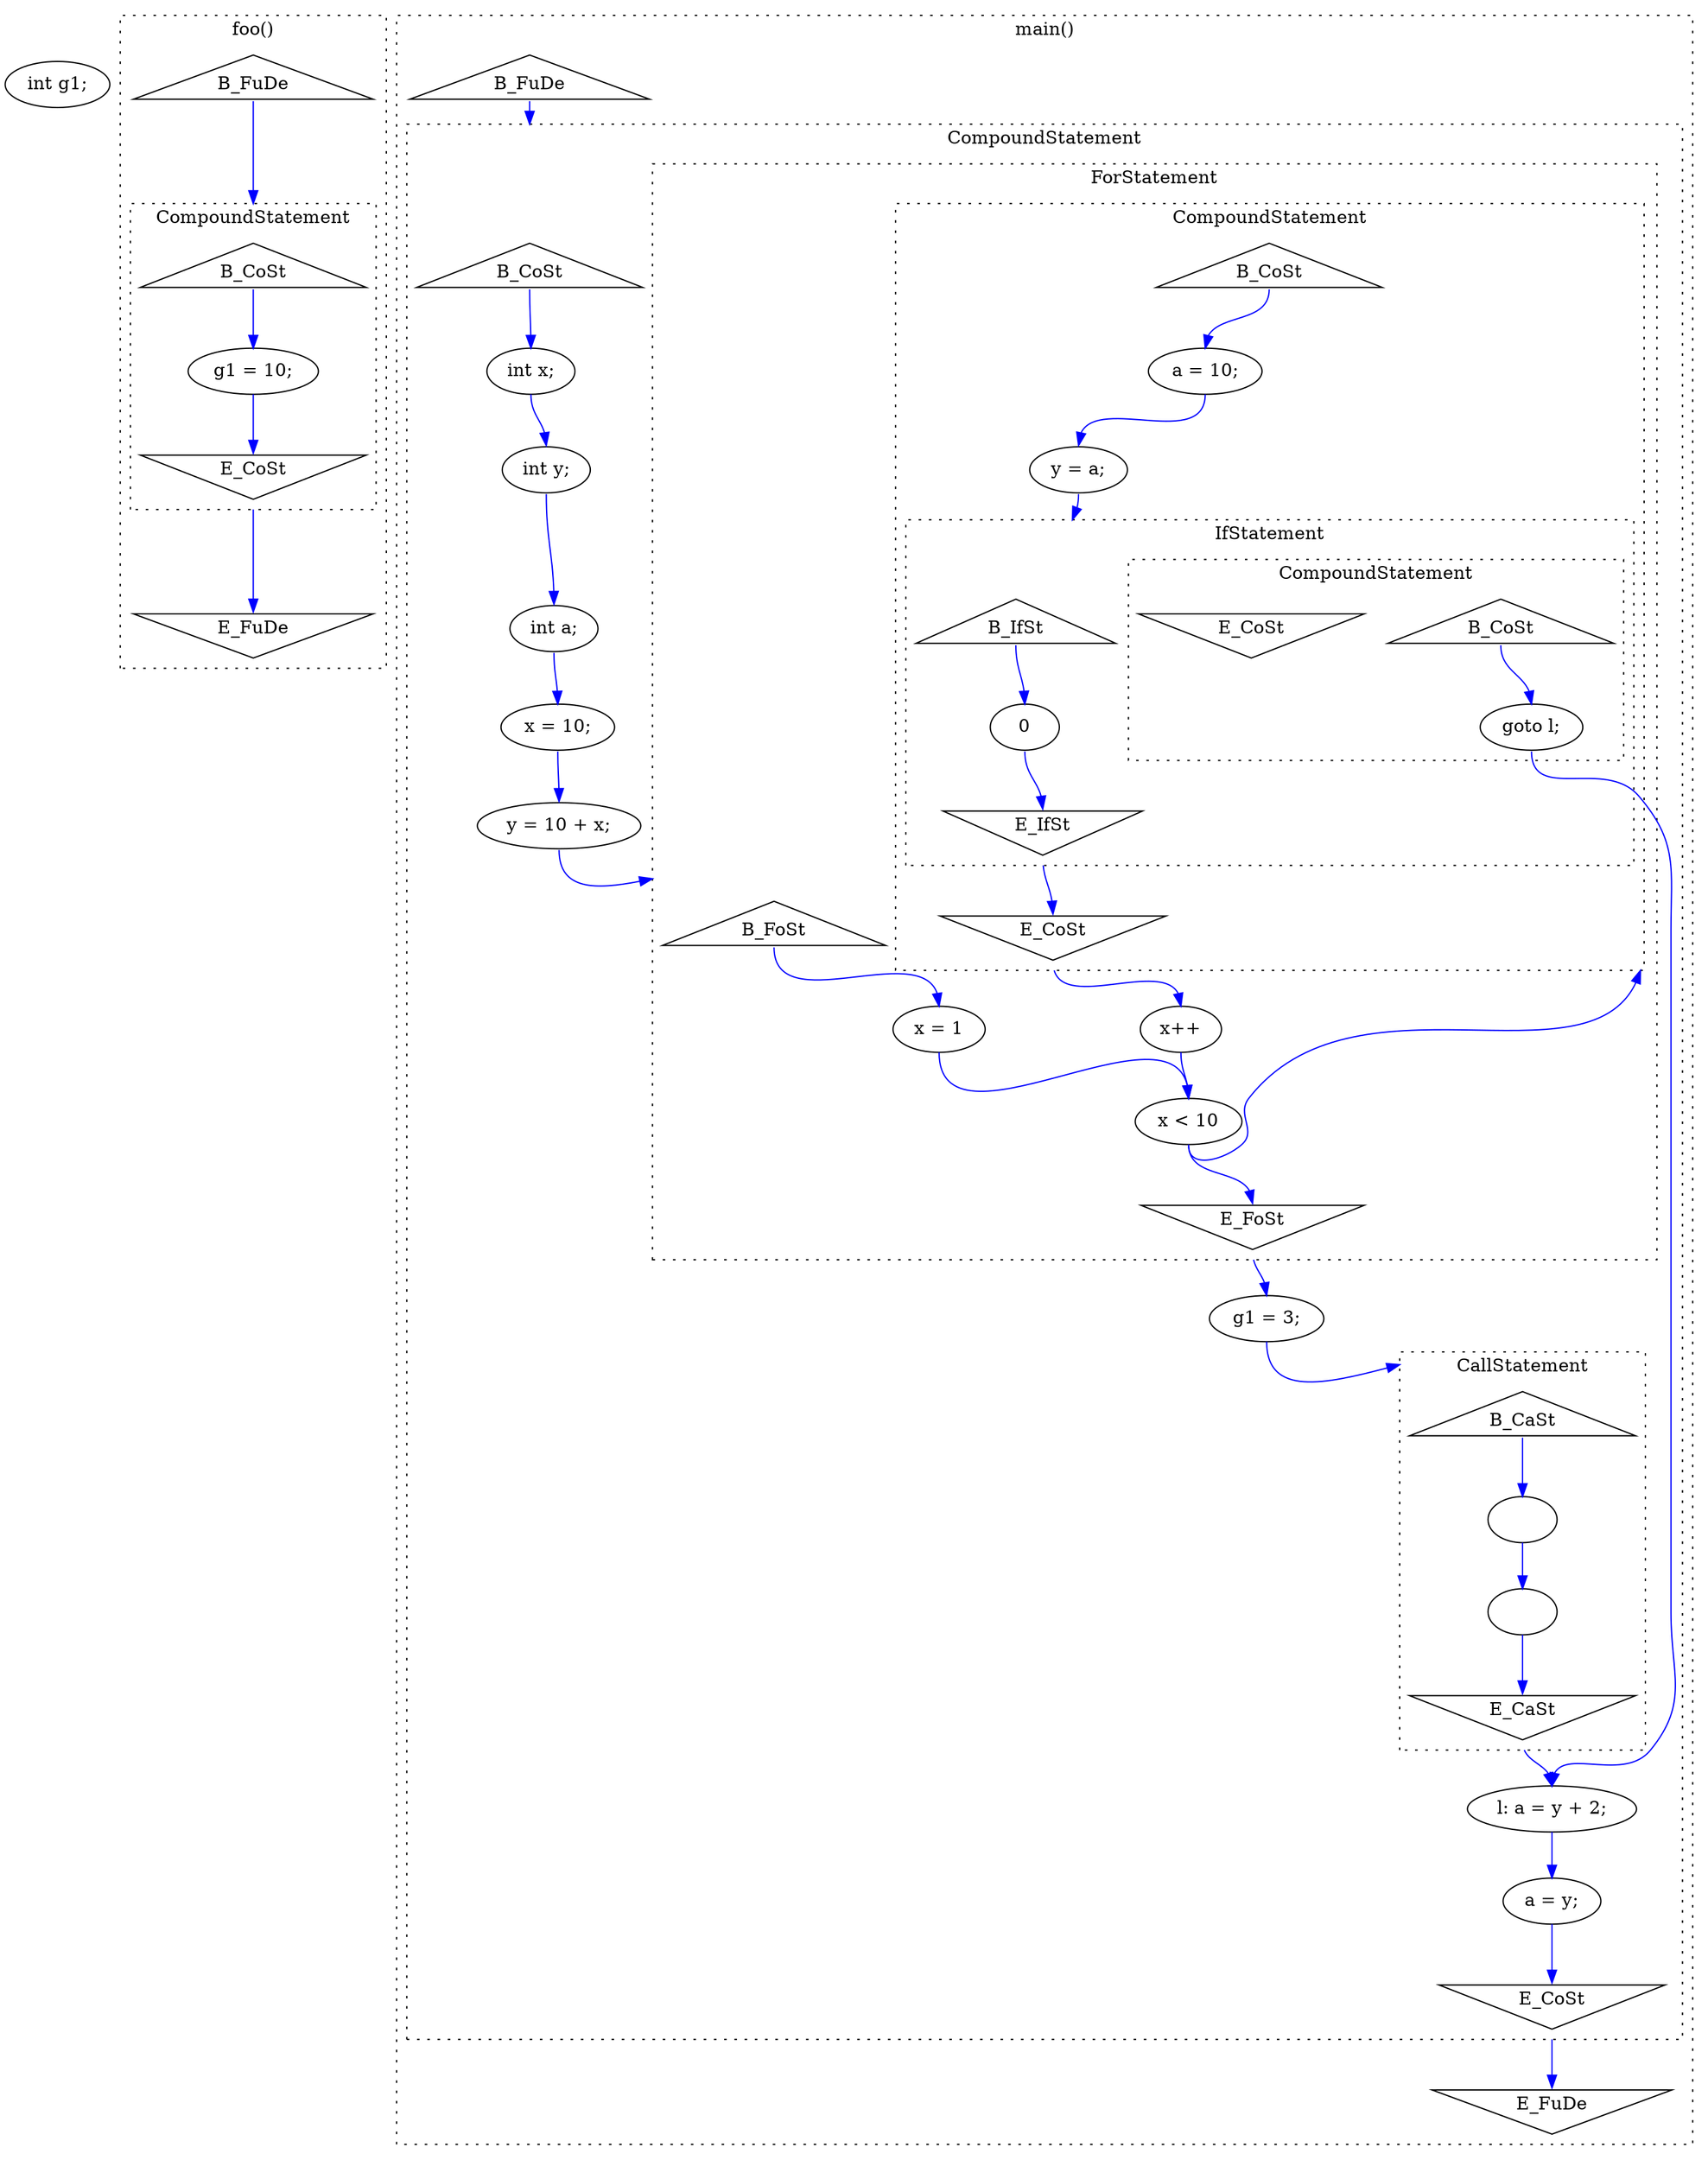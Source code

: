 digraph graph874217650 {
	compound=true;
	edge[color=blue];
	node558187323[label="int g1;"];
	subgraph cluster680576081 {
		compound=true;
		style=dotted;
		label="foo()";
		node1088872417[label="B_FuDe", shape="triangle"];
		node453523494[label="E_FuDe", shape="invtriangle"];
		subgraph cluster274722023 {
			compound=true;
			style=dotted;
			label="CompoundStatement";
			node1052967153[label="B_CoSt", shape="triangle"];
			node1210898719[label="E_CoSt", shape="invtriangle"];
			node306123060[label="g1 = 10;"];
		}
	}
	subgraph cluster2104028992 {
		compound=true;
		style=dotted;
		label="main()";
		node1527430292[label="B_FuDe", shape="triangle"];
		node1975546571[label="E_FuDe", shape="invtriangle"];
		subgraph cluster521960438 {
			compound=true;
			style=dotted;
			label="CompoundStatement";
			node632587706[label="B_CoSt", shape="triangle"];
			node726950788[label="E_CoSt", shape="invtriangle"];
			node1567885839[label="int x;"];
			node558569884[label="int y;"];
			node550752602[label="int a;"];
			node680779399[label="x = 10;"];
			node1439337960[label="y = 10 + x;"];
			subgraph cluster741669172 {
				compound=true;
				style=dotted;
				label="ForStatement";
				node315860201[label="B_FoSt", shape="triangle"];
				node604125138[label="E_FoSt", shape="invtriangle"];
				node631659383[label="x = 1"];
				node785447854[label="x < 10"];
				node556529265[label="x++"];
				subgraph cluster346224929 {
					compound=true;
					style=dotted;
					label="CompoundStatement";
					node63468833[label="B_CoSt", shape="triangle"];
					node720167805[label="E_CoSt", shape="invtriangle"];
					node1418334255[label="a = 10;"];
					node1466073198[label="y = a;"];
					subgraph cluster398690014 {
						compound=true;
						style=dotted;
						label="IfStatement";
						node1526298704[label="B_IfSt", shape="triangle"];
						node1593180232[label="E_IfSt", shape="invtriangle"];
						node492079624[label="0"];
						subgraph cluster380242442 {
							compound=true;
							style=dotted;
							label="CompoundStatement";
							node125881207[label="B_CoSt", shape="triangle"];
							node1763344271[label="E_CoSt", shape="invtriangle"];
							node1353170030[label="goto l;"];
						}
					}
				}
			}
			node370869802[label="g1 = 3;"];
			subgraph cluster398572781 {
				compound=true;
				style=dotted;
				label="CallStatement";
				node765284253[label="B_CaSt", shape="triangle"];
				node1077199500[label="E_CaSt", shape="invtriangle"];
				node240166646[label=""];
				node351028485[label=""];
			}
			node1405747618[label="l: a = y + 2;"];
			node898406901[label="a = y;"];
		}
	}
	node1088872417 -> node1052967153[tailport=s, headport=n, weight=8, lhead=cluster274722023];
	node1052967153 -> node306123060[tailport=s, headport=n, weight=8];
	node306123060 -> node1210898719[weight=8, tailport=s, headport=n];
	node1210898719 -> node453523494[tailport=s, headport=n, weight=8, ltail=cluster274722023];
	node1527430292 -> node632587706[tailport=s, headport=n, weight=8, lhead=cluster521960438];
	node632587706 -> node1567885839[tailport=s, headport=n, weight=8];
	node1567885839 -> node558569884[weight=8, tailport=s, headport=n];
	node558569884 -> node550752602[weight=8, tailport=s, headport=n];
	node550752602 -> node680779399[weight=8, tailport=s, headport=n];
	node680779399 -> node1439337960[weight=8, tailport=s, headport=n];
	node1439337960 -> node315860201[lhead=cluster741669172, weight=8, tailport=s, headport=n];
	node315860201 -> node631659383[tailport=s, headport=n, weight=8];
	node631659383 -> node785447854[weight=8, tailport=s, headport=n];
	node785447854 -> node63468833[lhead=cluster346224929, weight=8, tailport=s, headport=n];
	node785447854 -> node604125138[weight=8, tailport=s, headport=n];
	node556529265 -> node785447854[weight=8, tailport=s, headport=n];
	node63468833 -> node1418334255[tailport=s, headport=n, weight=8];
	node1418334255 -> node1466073198[weight=8, tailport=s, headport=n];
	node1466073198 -> node1526298704[lhead=cluster398690014, weight=8, tailport=s, headport=n];
	node1526298704 -> node492079624[tailport=s, headport=n, weight=8];
	node492079624 -> node1593180232[weight=8, tailport=s, headport=n];
	node125881207 -> node1353170030[tailport=s, headport=n, weight=8];
	node1353170030 -> node1405747618[weight=8, tailport=s, headport=n];
	node1593180232 -> node720167805[tailport=s, headport=n, weight=8, ltail=cluster398690014];
	node720167805 -> node556529265[tailport=s, headport=n, weight=8, ltail=cluster346224929];
	node604125138 -> node370869802[tailport=s, headport=n, weight=8, ltail=cluster741669172];
	node370869802 -> node765284253[lhead=cluster398572781, weight=8, tailport=s, headport=n];
	node765284253 -> node240166646[tailport=s, headport=n, weight=8];
	node240166646 -> node351028485[weight=8, tailport=s, headport=n];
	node351028485 -> node1077199500[weight=8, tailport=s, headport=n];
	node1077199500 -> node1405747618[tailport=s, headport=n, weight=8, ltail=cluster398572781];
	node1405747618 -> node898406901[weight=8, tailport=s, headport=n];
	node898406901 -> node726950788[weight=8, tailport=s, headport=n];
	node726950788 -> node1975546571[tailport=s, headport=n, weight=8, ltail=cluster521960438];
}
